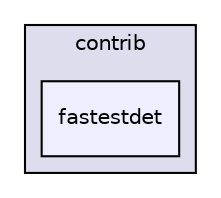 digraph "/build/FastDeploy/fastdeploy/vision/detection/contrib/fastestdet" {
  compound=true
  node [ fontsize="10", fontname="Helvetica"];
  edge [ labelfontsize="10", labelfontname="Helvetica"];
  subgraph clusterdir_ba3dba1dccf97f3da1e49516e41dc82f {
    graph [ bgcolor="#ddddee", pencolor="black", label="contrib" fontname="Helvetica", fontsize="10", URL="dir_ba3dba1dccf97f3da1e49516e41dc82f.html"]
  dir_475b3a6318c91b6e3508784eafdfd5e9 [shape=box, label="fastestdet", style="filled", fillcolor="#eeeeff", pencolor="black", URL="dir_475b3a6318c91b6e3508784eafdfd5e9.html"];
  }
}
